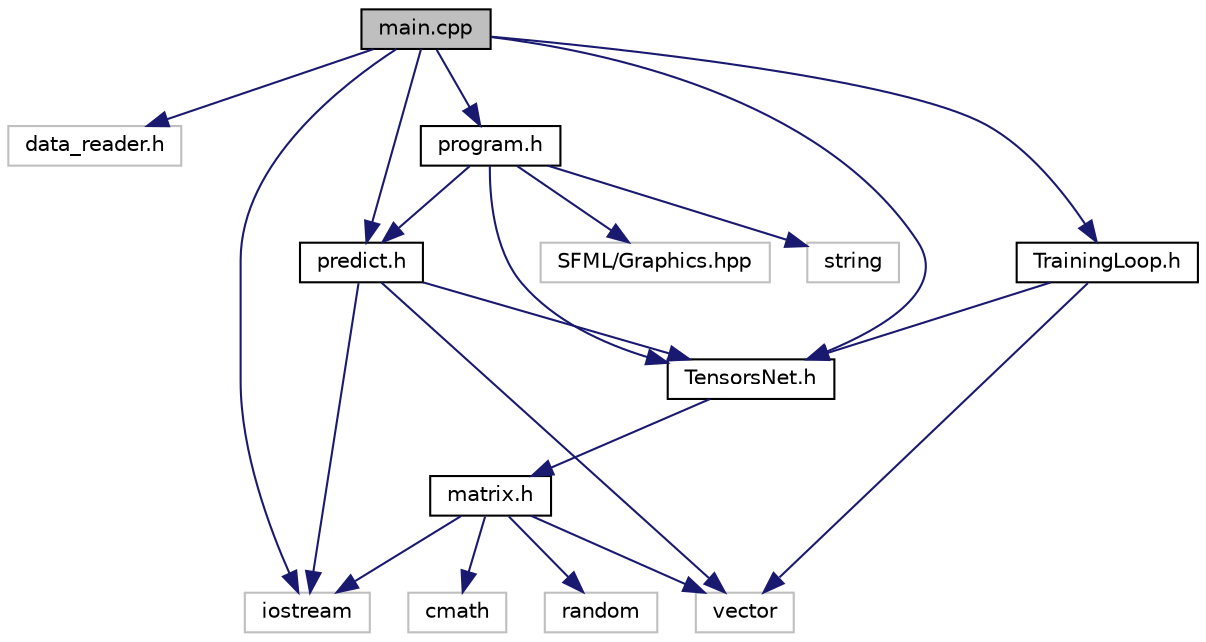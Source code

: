digraph "main.cpp"
{
 // LATEX_PDF_SIZE
  edge [fontname="Helvetica",fontsize="10",labelfontname="Helvetica",labelfontsize="10"];
  node [fontname="Helvetica",fontsize="10",shape=record];
  Node1 [label="main.cpp",height=0.2,width=0.4,color="black", fillcolor="grey75", style="filled", fontcolor="black",tooltip="Основной файл программы для обучения нейронной сети и запуска приложения для рисования."];
  Node1 -> Node2 [color="midnightblue",fontsize="10",style="solid"];
  Node2 [label="data_reader.h",height=0.2,width=0.4,color="grey75", fillcolor="white", style="filled",tooltip=" "];
  Node1 -> Node3 [color="midnightblue",fontsize="10",style="solid"];
  Node3 [label="TensorsNet.h",height=0.2,width=0.4,color="black", fillcolor="white", style="filled",URL="$TensorsNet_8h.html",tooltip="Заголовочный файл для класса модели нейросети"];
  Node3 -> Node4 [color="midnightblue",fontsize="10",style="solid"];
  Node4 [label="matrix.h",height=0.2,width=0.4,color="black", fillcolor="white", style="filled",URL="$matrix_8h.html",tooltip="Заголовочный файл для класса Matrix."];
  Node4 -> Node5 [color="midnightblue",fontsize="10",style="solid"];
  Node5 [label="iostream",height=0.2,width=0.4,color="grey75", fillcolor="white", style="filled",tooltip=" "];
  Node4 -> Node6 [color="midnightblue",fontsize="10",style="solid"];
  Node6 [label="vector",height=0.2,width=0.4,color="grey75", fillcolor="white", style="filled",tooltip=" "];
  Node4 -> Node7 [color="midnightblue",fontsize="10",style="solid"];
  Node7 [label="random",height=0.2,width=0.4,color="grey75", fillcolor="white", style="filled",tooltip=" "];
  Node4 -> Node8 [color="midnightblue",fontsize="10",style="solid"];
  Node8 [label="cmath",height=0.2,width=0.4,color="grey75", fillcolor="white", style="filled",tooltip=" "];
  Node1 -> Node9 [color="midnightblue",fontsize="10",style="solid"];
  Node9 [label="TrainingLoop.h",height=0.2,width=0.4,color="black", fillcolor="white", style="filled",URL="$TrainingLoop_8h.html",tooltip="Заголовочный файл для функций, обучающих нейросеть."];
  Node9 -> Node6 [color="midnightblue",fontsize="10",style="solid"];
  Node9 -> Node3 [color="midnightblue",fontsize="10",style="solid"];
  Node1 -> Node5 [color="midnightblue",fontsize="10",style="solid"];
  Node1 -> Node10 [color="midnightblue",fontsize="10",style="solid"];
  Node10 [label="predict.h",height=0.2,width=0.4,color="black", fillcolor="white", style="filled",URL="$predict_8h.html",tooltip="Заголовочный файл для функций, которые обеспечивают предсказание модели."];
  Node10 -> Node5 [color="midnightblue",fontsize="10",style="solid"];
  Node10 -> Node6 [color="midnightblue",fontsize="10",style="solid"];
  Node10 -> Node3 [color="midnightblue",fontsize="10",style="solid"];
  Node1 -> Node11 [color="midnightblue",fontsize="10",style="solid"];
  Node11 [label="program.h",height=0.2,width=0.4,color="black", fillcolor="white", style="filled",URL="$program_8h.html",tooltip="Заголовочный файл для класса PaintApp, который реализует приложение для рисования и распознавания циф..."];
  Node11 -> Node12 [color="midnightblue",fontsize="10",style="solid"];
  Node12 [label="SFML/Graphics.hpp",height=0.2,width=0.4,color="grey75", fillcolor="white", style="filled",tooltip=" "];
  Node11 -> Node13 [color="midnightblue",fontsize="10",style="solid"];
  Node13 [label="string",height=0.2,width=0.4,color="grey75", fillcolor="white", style="filled",tooltip=" "];
  Node11 -> Node3 [color="midnightblue",fontsize="10",style="solid"];
  Node11 -> Node10 [color="midnightblue",fontsize="10",style="solid"];
}
